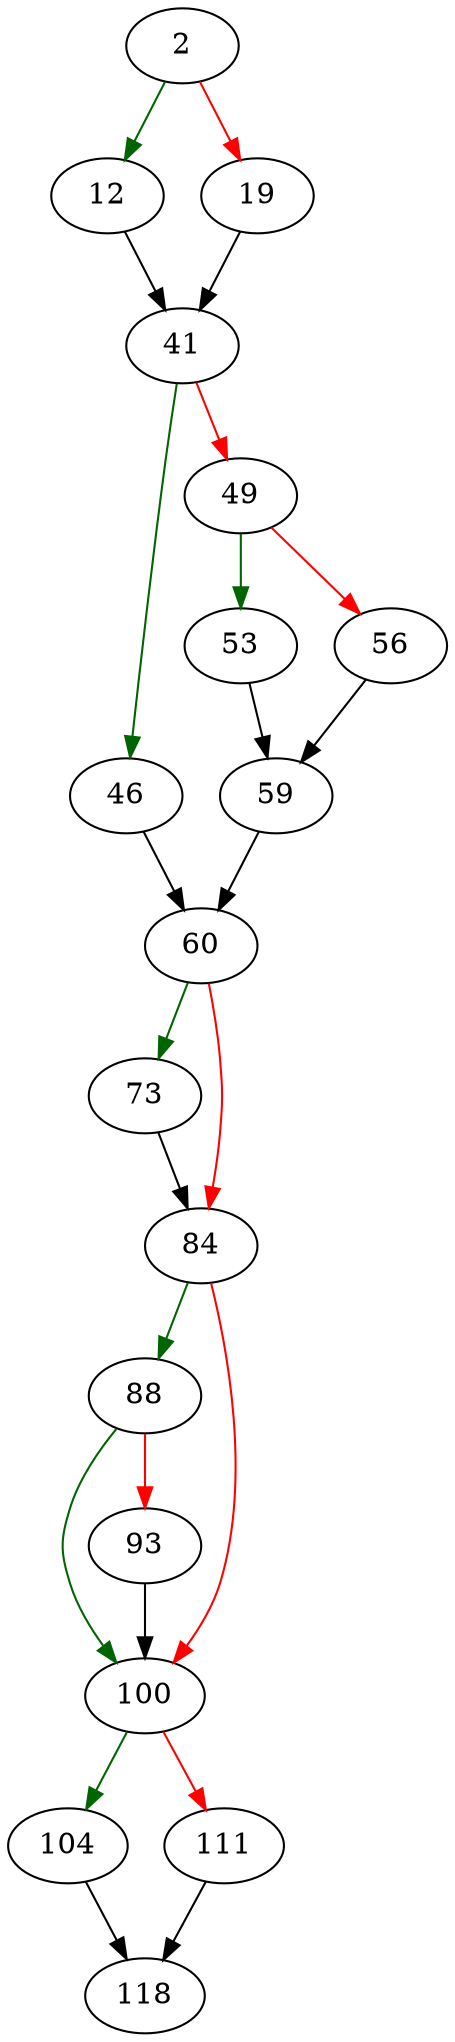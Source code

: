 strict digraph "sqlite3PagerSetFlags" {
	// Node definitions.
	2 [entry=true];
	12;
	19;
	41;
	46;
	49;
	60;
	53;
	56;
	59;
	73;
	84;
	88;
	100;
	93;
	104;
	111;
	118;

	// Edge definitions.
	2 -> 12 [
		color=darkgreen
		cond=true
	];
	2 -> 19 [
		color=red
		cond=false
	];
	12 -> 41;
	19 -> 41;
	41 -> 46 [
		color=darkgreen
		cond=true
	];
	41 -> 49 [
		color=red
		cond=false
	];
	46 -> 60;
	49 -> 53 [
		color=darkgreen
		cond=true
	];
	49 -> 56 [
		color=red
		cond=false
	];
	60 -> 73 [
		color=darkgreen
		cond=true
	];
	60 -> 84 [
		color=red
		cond=false
	];
	53 -> 59;
	56 -> 59;
	59 -> 60;
	73 -> 84;
	84 -> 88 [
		color=darkgreen
		cond=true
	];
	84 -> 100 [
		color=red
		cond=false
	];
	88 -> 100 [
		color=darkgreen
		cond=true
	];
	88 -> 93 [
		color=red
		cond=false
	];
	100 -> 104 [
		color=darkgreen
		cond=true
	];
	100 -> 111 [
		color=red
		cond=false
	];
	93 -> 100;
	104 -> 118;
	111 -> 118;
}